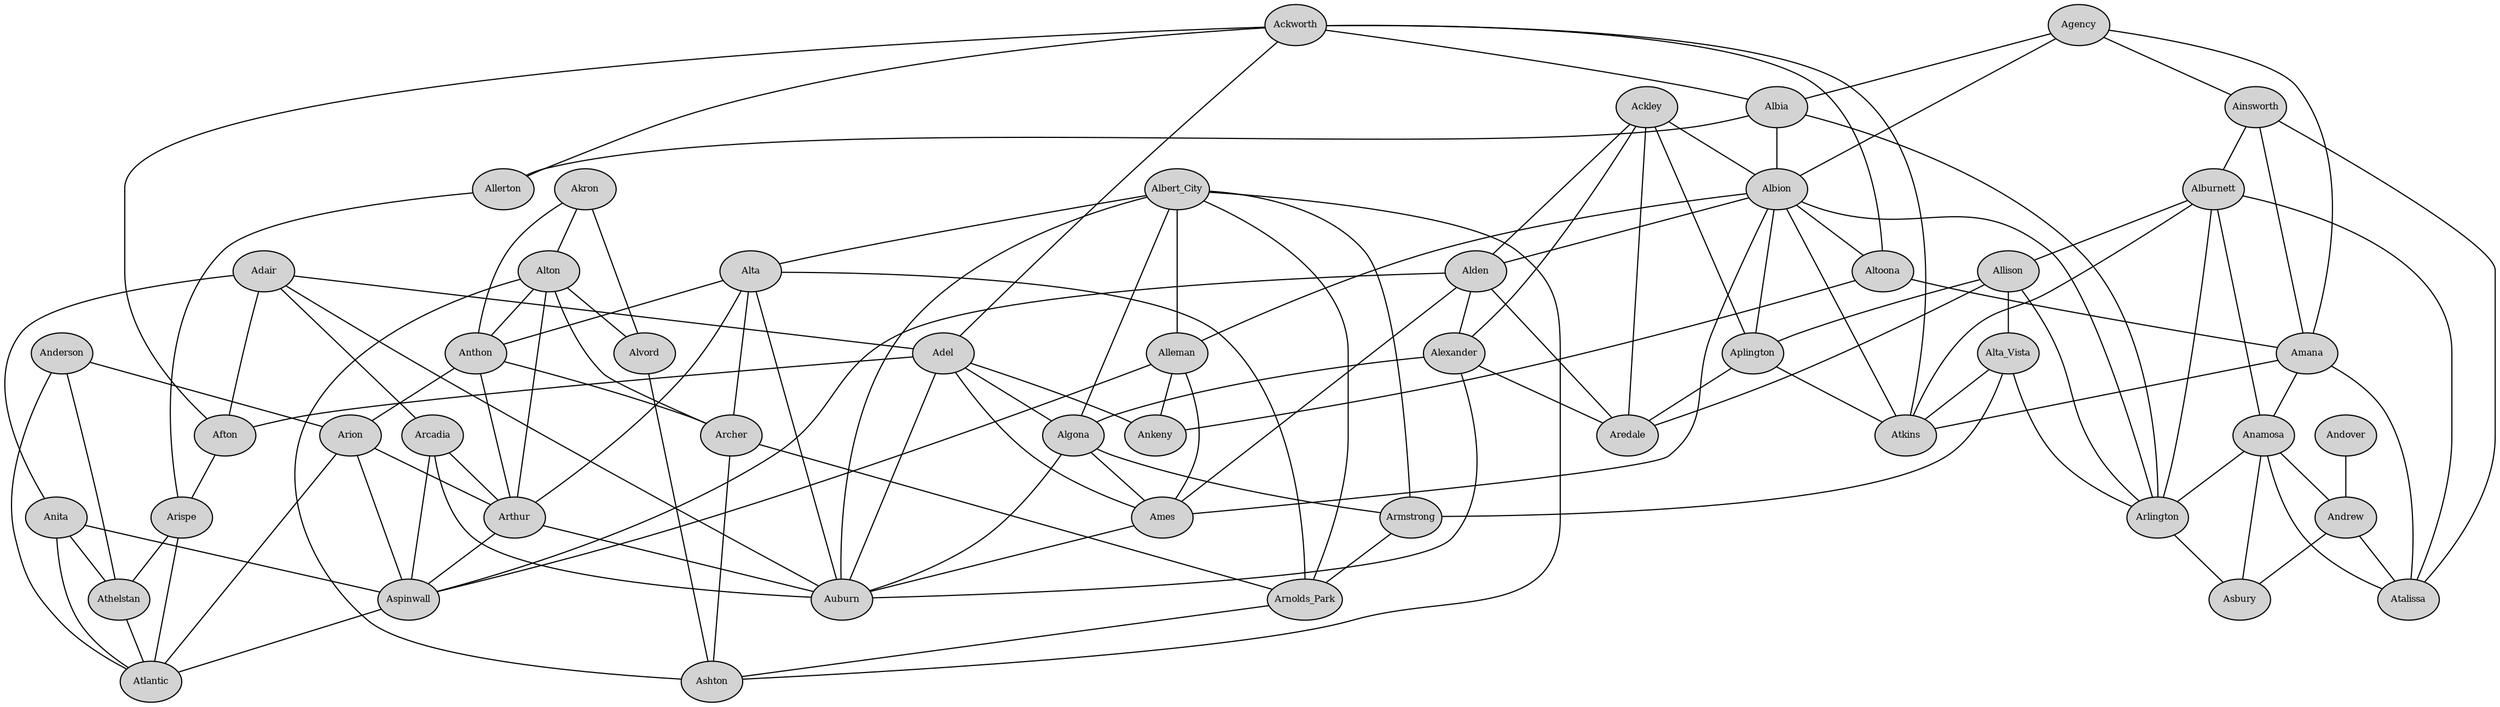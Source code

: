 graph geometric_spanner_greedy_spanner {
outputorder=edgesfirst;
node[fontsize=8, style=filled, margin="0.05,0.03"];
Ackley [pos="212.758,-465.261!"];
Ackworth [pos="206.835,-467.364!"];
Adair [pos="207.501,-473.215!"];
Adel [pos="208.072,-470.087!"];
Afton [pos="205.137,-470.99!"];
Agency [pos="204.975,-461.534!"];
Ainsworth [pos="206.445,-457.762!"];
Akron [pos="214.144,-482.797!"];
Albert_City [pos="213.91,-474.743!"];
Albia [pos="205.133,-464.029!"];
Albion [pos="210.562,-464.943!"];
Alburnett [pos="210.742,-458.093!"];
Alden [pos="212.601,-466.88!"];
Alexander [pos="214.029,-467.383!"];
Algona [pos="215.35,-471.165!"];
Alleman [pos="209.1,-468.058!"];
Allerton [pos="203.532,-466.826!"];
Allison [pos="213.764,-463.976!"];
Alta [pos="213.368,-476.453!"];
Alta_Vista [pos="215.993,-462.086!"];
Alton [pos="214.937,-480.053!"];
Altoona [pos="208.221,-467.323!"];
Alvord [pos="216.711,-481.506!"];
Amana [pos="209,-459.354!"];
Ames [pos="210.174,-468.1!"];
Anamosa [pos="210.542,-456.426!"];
Anderson [pos="204.007,-478.021!"];
Andover [pos="209.896,-451.259!"];
Andrew [pos="210.768,-452.962!"];
Anita [pos="207.226,-473.824!"];
Ankeny [pos="208.649,-468.029!"];
Anthon [pos="211.942,-479.333!"];
Aplington [pos="212.921,-464.422!"];
Arcadia [pos="210.436,-475.231!"];
Archer [pos="215.576,-478.729!"];
Aredale [pos="214.165,-465.027!"];
Arion [pos="209.746,-477.318!"];
Arispe [pos="204.747,-471.096!"];
Arlington [pos="213.746,-458.356!"];
Armstrong [pos="216.98,-472.392!"];
Arnolds_Park [pos="216.864,-475.619!"];
Arthur [pos="211.674,-476.738!"];
Asbury [pos="212.572,-453.758!"];
Ashton [pos="216.557,-478.956!"];
Aspinwall [pos="209.56,-475.678!"];
Atalissa [pos="207.856,-455.83!"];
Athelstan [pos="202.861,-472.711!"];
Atkins [pos="209.985,-459.311!"];
Atlantic [pos="207.018,-475.069!"];
Auburn [pos="211.257,-474.389!"];
Afton -- Arispe
Alleman -- Ankeny
Adair -- Anita
Altoona -- Ankeny
Ackley -- Aplington
Allison -- Aplington
Arcadia -- Aspinwall
Amana -- Atkins
Archer -- Ashton
Alleman -- Ames
Allison -- Aredale
Arcadia -- Auburn
Anita -- Atlantic
Aplington -- Aredale
Ackworth -- Altoona
Ackley -- Aredale
Alburnett -- Atkins
Alton -- Archer
Alden -- Alexander
Ackley -- Alden
Arion -- Aspinwall
Alburnett -- Anamosa
Alta -- Arthur
Albert_City -- Alta
Andover -- Andrew
Arcadia -- Arthur
Alton -- Ashton
Andrew -- Asbury
Arion -- Arthur
Algona -- Armstrong
Adel -- Ankeny
Ackley -- Albion
Alton -- Alvord
Alexander -- Aredale
Arthur -- Aspinwall
Arthur -- Auburn
Ainsworth -- Atalissa
Albion -- Aplington
Alden -- Aredale
Ackley -- Alexander
Arispe -- Athelstan
Agency -- Albia
Alvord -- Ashton
Anthon -- Arthur
Aspinwall -- Atlantic
Albert_City -- Auburn
Alden -- Ames
Anamosa -- Atalissa
Albion -- Alden
Akron -- Alton
Akron -- Alvord
Adel -- Ames
Allison -- Alta_Vista
Alta -- Auburn
Anita -- Aspinwall
Anthon -- Arion
Ackworth -- Adel
Ainsworth -- Amana
Alburnett -- Arlington
Adel -- Afton
Alton -- Anthon
Albert_City -- Arnolds_Park
Alta -- Archer
Adair -- Adel
Albion -- Ames
Alta -- Anthon
Albia -- Allerton
Armstrong -- Arnolds_Park
Adair -- Afton
Amana -- Anamosa
Albion -- Altoona
Ackworth -- Allerton
Arnolds_Park -- Ashton
Anamosa -- Asbury
Archer -- Arnolds_Park
Albion -- Alleman
Anamosa -- Andrew
Arion -- Atlantic
Adair -- Arcadia
Alta -- Arnolds_Park
Alburnett -- Atalissa
Anthon -- Archer
Amana -- Atalissa
Anamosa -- Arlington
Ackworth -- Albia
Albert_City -- Algona
Albert_City -- Armstrong
Adair -- Auburn
Ackworth -- Afton
Alexander -- Algona
Agency -- Ainsworth
Andrew -- Atalissa
Akron -- Anthon
Anderson -- Atlantic
Ainsworth -- Alburnett
Alta_Vista -- Arlington
Allerton -- Arispe
Anita -- Athelstan
Arispe -- Atlantic
Agency -- Amana
Alton -- Arthur
Arlington -- Asbury
Athelstan -- Atlantic
Albert_City -- Ashton
Algona -- Auburn
Adel -- Auburn
Anderson -- Athelstan
Albia -- Albion
Allison -- Arlington
Albion -- Atkins
Anderson -- Arion
Aplington -- Atkins
Algona -- Ames
Ames -- Auburn
Agency -- Albion
Alburnett -- Allison
Alta_Vista -- Atkins
Albion -- Arlington
Adel -- Algona
Alexander -- Auburn
Alleman -- Aspinwall
Altoona -- Amana
Albert_City -- Alleman
Ackworth -- Atkins
Alden -- Aspinwall
Albia -- Arlington
Alta_Vista -- Armstrong
}
